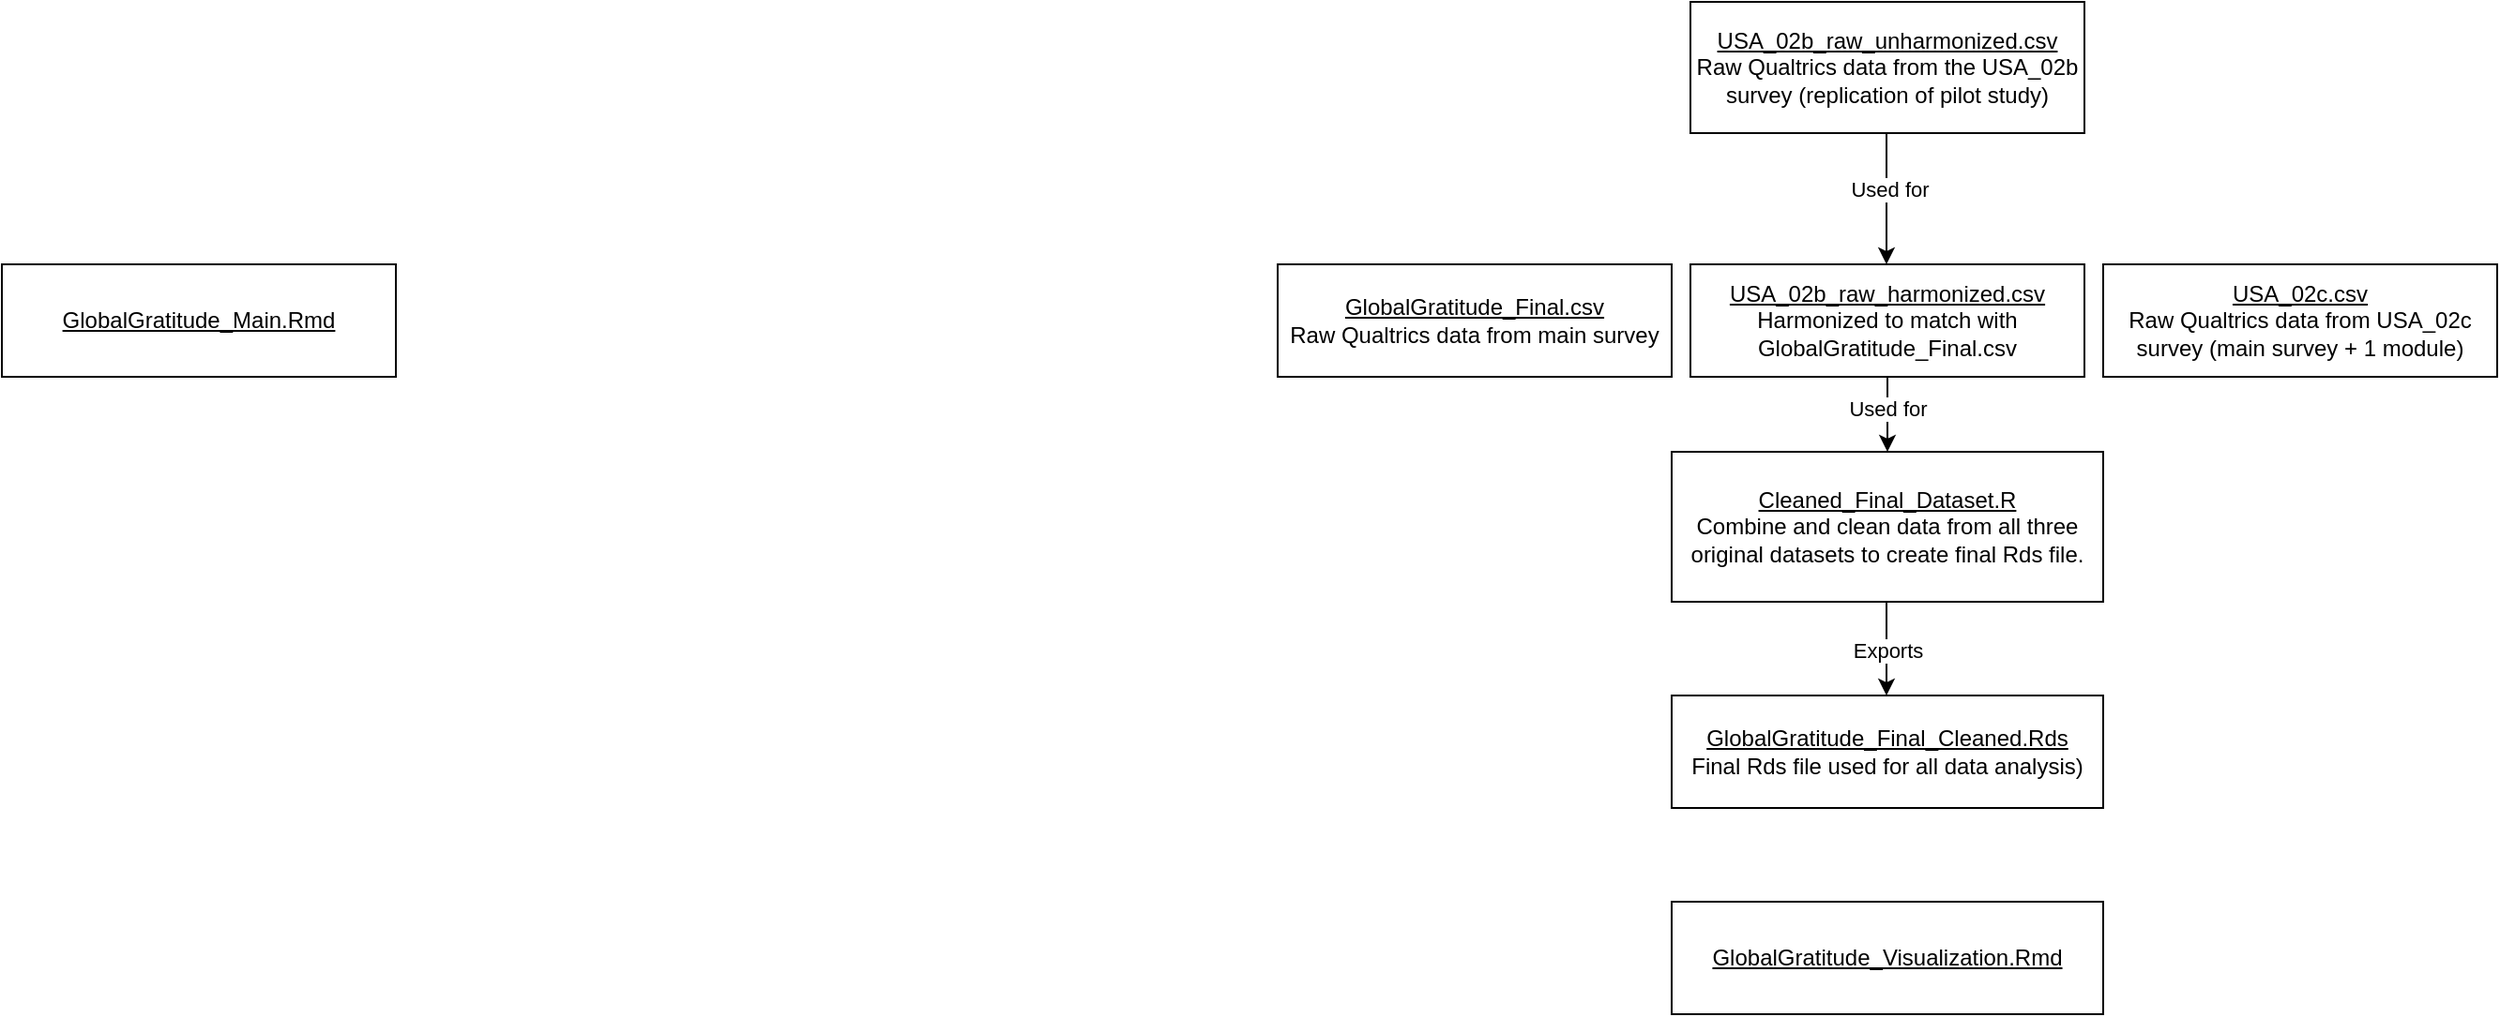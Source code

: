 <mxfile version="26.2.14">
  <diagram name="Page-1" id="geDB2yIjoZFIldEb_VjC">
    <mxGraphModel dx="1426" dy="871" grid="1" gridSize="10" guides="1" tooltips="1" connect="1" arrows="1" fold="1" page="1" pageScale="1" pageWidth="850" pageHeight="1100" math="0" shadow="0">
      <root>
        <mxCell id="0" />
        <mxCell id="1" parent="0" />
        <mxCell id="De1eZjqfpODv19dZXhUb-1" value="&lt;u&gt;GlobalGratitude_Final.csv&lt;/u&gt;&lt;div&gt;Raw Qualtrics data from main survey&lt;/div&gt;" style="rounded=0;whiteSpace=wrap;html=1;" parent="1" vertex="1">
          <mxGeometry x="770" y="170" width="210" height="60" as="geometry" />
        </mxCell>
        <mxCell id="De1eZjqfpODv19dZXhUb-2" value="&lt;u&gt;USA_02b_raw_unharmonized.csv&lt;/u&gt;&lt;div&gt;Raw Qualtrics data from the USA_02b survey (replication of pilot study)&lt;/div&gt;" style="rounded=0;whiteSpace=wrap;html=1;" parent="1" vertex="1">
          <mxGeometry x="990" y="30" width="210" height="70" as="geometry" />
        </mxCell>
        <mxCell id="De1eZjqfpODv19dZXhUb-3" value="" style="endArrow=classic;html=1;rounded=0;" parent="1" edge="1">
          <mxGeometry width="50" height="50" relative="1" as="geometry">
            <mxPoint x="1094.5" y="100" as="sourcePoint" />
            <mxPoint x="1094.5" y="170" as="targetPoint" />
          </mxGeometry>
        </mxCell>
        <mxCell id="De1eZjqfpODv19dZXhUb-4" value="Used for" style="edgeLabel;html=1;align=center;verticalAlign=middle;resizable=0;points=[];" parent="De1eZjqfpODv19dZXhUb-3" vertex="1" connectable="0">
          <mxGeometry x="-0.156" y="1" relative="1" as="geometry">
            <mxPoint as="offset" />
          </mxGeometry>
        </mxCell>
        <mxCell id="De1eZjqfpODv19dZXhUb-6" value="&lt;u&gt;USA_02b_raw_harmonized.csv&lt;/u&gt;&lt;div&gt;Harmonized to match with GlobalGratitude_Final.csv&lt;/div&gt;" style="rounded=0;whiteSpace=wrap;html=1;" parent="1" vertex="1">
          <mxGeometry x="990" y="170" width="210" height="60" as="geometry" />
        </mxCell>
        <mxCell id="De1eZjqfpODv19dZXhUb-7" value="&lt;div&gt;&lt;u&gt;USA_02c.csv&lt;/u&gt;&lt;/div&gt;&lt;div&gt;Raw Qualtrics data from USA_02c survey (main survey + 1 module)&lt;/div&gt;" style="rounded=0;whiteSpace=wrap;html=1;" parent="1" vertex="1">
          <mxGeometry x="1210" y="170" width="210" height="60" as="geometry" />
        </mxCell>
        <mxCell id="De1eZjqfpODv19dZXhUb-10" value="&lt;u&gt;GlobalGratitude_Final_Cleaned.Rds&lt;/u&gt;&lt;div&gt;Final Rds file used for all data analysis)&lt;/div&gt;" style="rounded=0;whiteSpace=wrap;html=1;" parent="1" vertex="1">
          <mxGeometry x="980" y="400" width="230" height="60" as="geometry" />
        </mxCell>
        <mxCell id="De1eZjqfpODv19dZXhUb-14" value="&lt;u&gt;GlobalGratitude_Visualization.Rmd&lt;/u&gt;" style="rounded=0;whiteSpace=wrap;html=1;" parent="1" vertex="1">
          <mxGeometry x="980" y="510" width="230" height="60" as="geometry" />
        </mxCell>
        <mxCell id="De1eZjqfpODv19dZXhUb-15" value="&lt;div&gt;&lt;u&gt;GlobalGratitude_Main.Rmd&lt;/u&gt;&lt;/div&gt;" style="rounded=0;whiteSpace=wrap;html=1;" parent="1" vertex="1">
          <mxGeometry x="90" y="170" width="210" height="60" as="geometry" />
        </mxCell>
        <mxCell id="De1eZjqfpODv19dZXhUb-16" style="edgeStyle=orthogonalEdgeStyle;rounded=0;orthogonalLoop=1;jettySize=auto;html=1;exitX=0.5;exitY=1;exitDx=0;exitDy=0;" parent="1" edge="1">
          <mxGeometry relative="1" as="geometry">
            <mxPoint x="1094.5" y="350" as="sourcePoint" />
            <mxPoint x="1094.5" y="400" as="targetPoint" />
          </mxGeometry>
        </mxCell>
        <mxCell id="De1eZjqfpODv19dZXhUb-17" value="Exports" style="edgeLabel;html=1;align=center;verticalAlign=middle;resizable=0;points=[];" parent="De1eZjqfpODv19dZXhUb-16" vertex="1" connectable="0">
          <mxGeometry x="0.04" relative="1" as="geometry">
            <mxPoint as="offset" />
          </mxGeometry>
        </mxCell>
        <mxCell id="De1eZjqfpODv19dZXhUb-18" value="&lt;u&gt;Cleaned_Final_Dataset.R&lt;/u&gt;&lt;div&gt;Combine and clean data from all three original datasets to create final Rds file.&lt;/div&gt;" style="rounded=0;whiteSpace=wrap;html=1;" parent="1" vertex="1">
          <mxGeometry x="980" y="270" width="230" height="80" as="geometry" />
        </mxCell>
        <mxCell id="z9q1VAa0Q0Au0Lvns-ut-6" value="" style="endArrow=classic;html=1;rounded=0;" edge="1" parent="1">
          <mxGeometry width="50" height="50" relative="1" as="geometry">
            <mxPoint x="1095" y="230" as="sourcePoint" />
            <mxPoint x="1095" y="270" as="targetPoint" />
          </mxGeometry>
        </mxCell>
        <mxCell id="z9q1VAa0Q0Au0Lvns-ut-7" value="Used for" style="edgeLabel;html=1;align=center;verticalAlign=middle;resizable=0;points=[];" vertex="1" connectable="0" parent="z9q1VAa0Q0Au0Lvns-ut-6">
          <mxGeometry x="-0.156" y="1" relative="1" as="geometry">
            <mxPoint x="-1" as="offset" />
          </mxGeometry>
        </mxCell>
      </root>
    </mxGraphModel>
  </diagram>
</mxfile>
